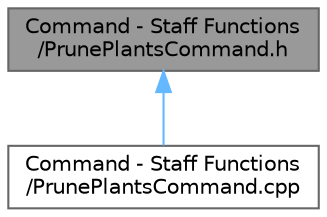 digraph "Command - Staff Functions/PrunePlantsCommand.h"
{
 // INTERACTIVE_SVG=YES
 // LATEX_PDF_SIZE
  bgcolor="transparent";
  edge [fontname=Helvetica,fontsize=10,labelfontname=Helvetica,labelfontsize=10];
  node [fontname=Helvetica,fontsize=10,shape=box,height=0.2,width=0.4];
  Node1 [id="Node000001",label="Command - Staff Functions\l/PrunePlantsCommand.h",height=0.2,width=0.4,color="gray40", fillcolor="grey60", style="filled", fontcolor="black",tooltip="Concrete Command for plant pruning operations."];
  Node1 -> Node2 [id="edge1_Node000001_Node000002",dir="back",color="steelblue1",style="solid",tooltip=" "];
  Node2 [id="Node000002",label="Command - Staff Functions\l/PrunePlantsCommand.cpp",height=0.2,width=0.4,color="grey40", fillcolor="white", style="filled",URL="$_prune_plants_command_8cpp.html",tooltip=" "];
}
